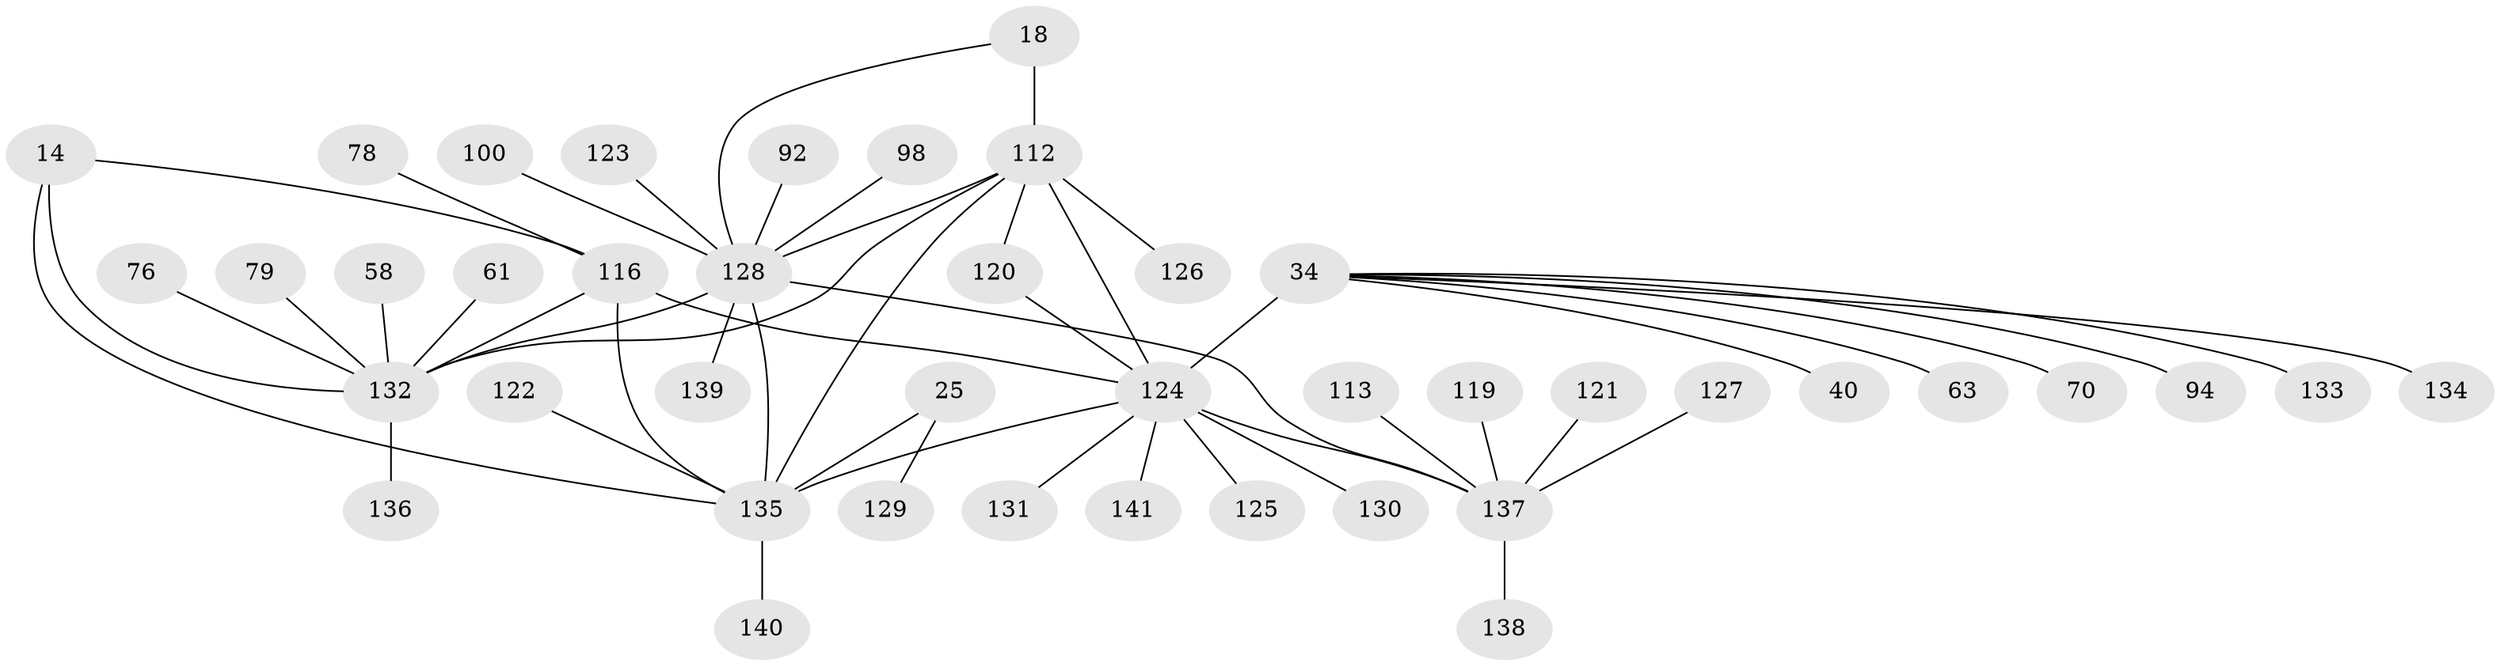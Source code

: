 // original degree distribution, {8: 0.03546099290780142, 12: 0.014184397163120567, 7: 0.03546099290780142, 11: 0.028368794326241134, 10: 0.03546099290780142, 13: 0.028368794326241134, 9: 0.0425531914893617, 6: 0.028368794326241134, 1: 0.5886524822695035, 2: 0.12056737588652482, 3: 0.014184397163120567, 4: 0.028368794326241134}
// Generated by graph-tools (version 1.1) at 2025/58/03/04/25 21:58:13]
// undirected, 42 vertices, 51 edges
graph export_dot {
graph [start="1"]
  node [color=gray90,style=filled];
  14 [super="+13"];
  18 [super="+17"];
  25 [super="+24"];
  34 [super="+33"];
  40;
  58;
  61;
  63;
  70;
  76;
  78 [super="+74"];
  79;
  92 [super="+83"];
  94 [super="+84"];
  98;
  100;
  112 [super="+97"];
  113;
  116 [super="+50+88+105+12+43"];
  119;
  120 [super="+110"];
  121;
  122;
  123;
  124 [super="+118+42+56+66+82+103+114+117"];
  125;
  126;
  127 [super="+55"];
  128 [super="+87+95+107+104+39+51+75+85+86"];
  129 [super="+90"];
  130;
  131;
  132 [super="+11+53"];
  133;
  134;
  135 [super="+68+80+81+93+26+48+99+101+106+109+111+115"];
  136;
  137 [super="+67+108"];
  138;
  139;
  140;
  141;
  14 -- 135;
  14 -- 132 [weight=6];
  14 -- 116 [weight=4];
  18 -- 128;
  18 -- 112 [weight=10];
  25 -- 129;
  25 -- 135 [weight=10];
  34 -- 133;
  34 -- 134;
  34 -- 70;
  34 -- 40;
  34 -- 63;
  34 -- 94;
  34 -- 124 [weight=12];
  58 -- 132;
  61 -- 132;
  76 -- 132;
  78 -- 116;
  79 -- 132;
  92 -- 128;
  98 -- 128;
  100 -- 128;
  112 -- 128;
  112 -- 132;
  112 -- 135 [weight=2];
  112 -- 120;
  112 -- 124 [weight=2];
  112 -- 126;
  113 -- 137;
  116 -- 135;
  116 -- 132 [weight=6];
  116 -- 124;
  119 -- 137;
  120 -- 124 [weight=2];
  121 -- 137;
  122 -- 135;
  123 -- 128;
  124 -- 130;
  124 -- 131;
  124 -- 141;
  124 -- 125;
  124 -- 135 [weight=2];
  124 -- 137;
  127 -- 137;
  128 -- 135;
  128 -- 139;
  128 -- 132 [weight=4];
  128 -- 137 [weight=12];
  132 -- 136;
  135 -- 140;
  137 -- 138;
}

